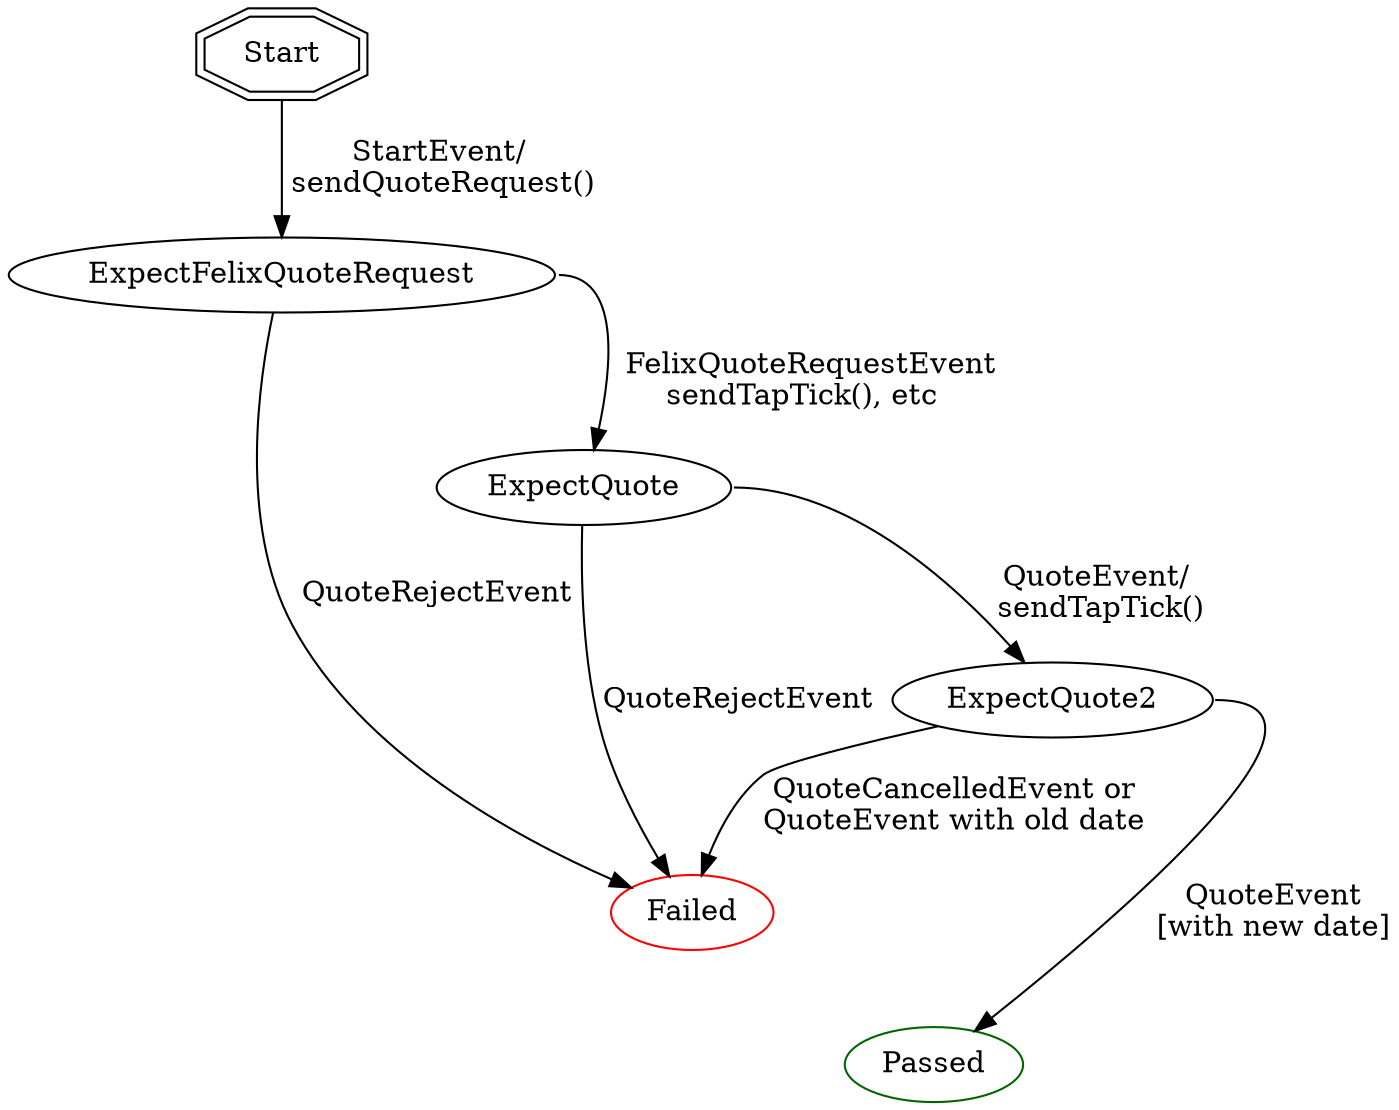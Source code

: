 digraph "NewDayRoll" {
  "Start" [shape = doubleoctagon];
  "Passed" [color=darkgreen];
  "Failed" [color=red];
  
  "Start" -> "ExpectFelixQuoteRequest" [label = "StartEvent/\n sendQuoteRequest()"];
  "ExpectFelixQuoteRequest" -> "ExpectQuote" [label = "  FelixQuoteRequestEvent\nsendTapTick(), etc", tailport=e];
  "ExpectQuote" -> "ExpectQuote2" [label = "QuoteEvent/\n sendTapTick()", tailport=e];
  "ExpectQuote2" -> "Passed" [label = "QuoteEvent\n[with new date]", tailport=e];

  "ExpectFelixQuoteRequest" -> "Failed" [label = " QuoteRejectEvent"];
  "ExpectQuote" -> "Failed" [label = "QuoteRejectEvent"];
  "ExpectQuote2" -> "Failed" [label = "QuoteCancelledEvent or\nQuoteEvent with old date"];

  "Failed"->"Passed" [style=invis]; // just to adjust the diagram
}